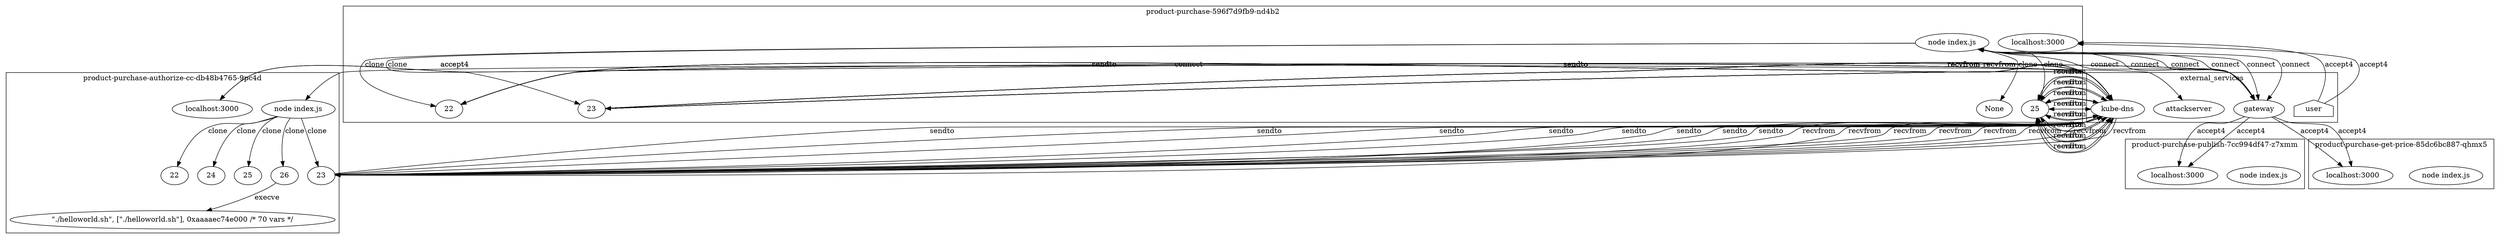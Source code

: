 digraph G {
	subgraph "cluster_ product-purchase-publish-7cc994df47-z7xmm " {
		label=" product-purchase-publish-7cc994df47-z7xmm "
		47143 [label="node index.js"]
		"product-purchase-publish_localhost_3000" [label="localhost:3000"]
		"product-purchase-publish_localhost_3000" [label="localhost:3000"]
	}
	subgraph "cluster_ product-purchase-authorize-cc-db48b4765-9pc4d " {
		label=" product-purchase-authorize-cc-db48b4765-9pc4d "
		48112 [label="node index.js"]
		"product-purchase-authorize-cc_localhost_3000" [label="localhost:3000"]
		"product-purchase-authorize-cc_localhost_3000" [label="localhost:3000"]
		48112 -> 52215 [label=clone]
		48112 -> 52213 [label=clone]
		48112 -> 52225 [label=clone]
		48112 -> 52221 [label=clone]
		48112 -> 52297 [label=clone]
		52215 [label=22]
		52213 [label=23]
		52225 [label=24]
		52221 [label=25]
		52297 [label=26]
		" product-purchase-authorize-cc-db48b4765-9pc4d _./helloworld.sh" [label="\"./helloworld.sh\", [\"./helloworld.sh\"], 0xaaaaec74e000 /* 70 vars */"]
		52297 -> " product-purchase-authorize-cc-db48b4765-9pc4d _./helloworld.sh" [label=execve]
	}
	subgraph "cluster_ product-purchase-596f7d9fb9-nd4b2 " {
		label=" product-purchase-596f7d9fb9-nd4b2 "
		49380 [label="node index.js"]
		"product-purchase_localhost_3000" [label="localhost:3000"]
		"product-purchase_localhost_3000" [label="localhost:3000"]
		49380 -> 52145 [label=clone]
		49380 -> 52140 [label=clone]
		49380 -> None [label=clone]
		49380 -> 52149 [label=clone]
		52145 [label=22]
		52140 [label=23]
		52149 [label=25]
	}
	subgraph "cluster_ product-purchase-get-price-85dc6bc887-qhmx5 " {
		label=" product-purchase-get-price-85dc6bc887-qhmx5 "
		50852 [label="node index.js"]
		"product-purchase-get-price_localhost_3000" [label="localhost:3000"]
		"product-purchase-get-price_localhost_3000" [label="localhost:3000"]
	}
	subgraph cluster_services {
		label=external_services
		user [shape=house]
		"10.107.89.58_8080" -> "product-purchase-publish_localhost_3000" [label=accept4]
		"10.107.89.58_8080" -> "product-purchase-publish_localhost_3000" [label=accept4]
		"10.107.89.58_8080" -> "product-purchase-authorize-cc_localhost_3000" [label=accept4]
		"10.107.89.58_8080" -> "product-purchase-authorize-cc_localhost_3000" [label=accept4]
		"10.110.228.142_8889" [label=attackserver]
		48112 -> "10.110.228.142_8889" [label=connect dir=both]
		"10.96.0.10_53" [label="kube-dns"]
		52213 -> "10.96.0.10_53" [label=sendto]
		"10.96.0.10_53" [label="kube-dns"]
		52213 -> "10.96.0.10_53" [label=sendto]
		"10.96.0.10_53" [label="kube-dns"]
		"10.96.0.10_53" -> 52213 [label=recvfrom]
		"10.96.0.10_53" [label="kube-dns"]
		"10.96.0.10_53" -> 52213 [label=recvfrom]
		"10.96.0.10_53" [label="kube-dns"]
		52213 -> "10.96.0.10_53" [label=sendto]
		"10.96.0.10_53" [label="kube-dns"]
		52213 -> "10.96.0.10_53" [label=sendto]
		"10.96.0.10_53" [label="kube-dns"]
		"10.96.0.10_53" -> 52213 [label=recvfrom]
		"10.96.0.10_53" [label="kube-dns"]
		"10.96.0.10_53" -> 52213 [label=recvfrom]
		"10.96.0.10_53" [label="kube-dns"]
		52213 -> "10.96.0.10_53" [label=sendto]
		"10.96.0.10_53" [label="kube-dns"]
		52213 -> "10.96.0.10_53" [label=sendto]
		"10.96.0.10_53" [label="kube-dns"]
		"10.96.0.10_53" -> 52213 [label=recvfrom]
		"10.96.0.10_53" [label="kube-dns"]
		"10.96.0.10_53" -> 52213 [label=recvfrom]
		"10.96.0.10_53" [label="kube-dns"]
		52213 -> "10.96.0.10_53" [label=sendto]
		"10.96.0.10_53" [label="kube-dns"]
		52213 -> "10.96.0.10_53" [label=sendto]
		"10.96.0.10_53" [label="kube-dns"]
		"10.96.0.10_53" -> 52213 [label=recvfrom]
		"10.96.0.10_53" [label="kube-dns"]
		"10.96.0.10_53" -> 52213 [label=recvfrom]
		user -> "product-purchase_localhost_3000" [label=accept4]
		user -> "product-purchase_localhost_3000" [label=accept4]
		"10.107.89.58_8080" [label=gateway]
		49380 -> "10.107.89.58_8080" [label=connect dir=both]
		"10.107.89.58_8080" [label=gateway]
		49380 -> "10.107.89.58_8080" [label=connect dir=both]
		"10.107.89.58_8080" [label=gateway]
		49380 -> "10.107.89.58_8080" [label=connect dir=both]
		"10.107.89.58_8080" [label=gateway]
		49380 -> "10.107.89.58_8080" [label=connect dir=both]
		"10.107.89.58_8080" [label=gateway]
		49380 -> "10.107.89.58_8080" [label=connect dir=both]
		"10.107.89.58_8080" [label=gateway]
		49380 -> "10.107.89.58_8080" [label=connect dir=both]
		"10.96.0.10_53" [label="kube-dns"]
		52145 -> "10.96.0.10_53" [label=sendto]
		"10.96.0.10_53" [label="kube-dns"]
		52145 -> "10.96.0.10_53" [label=sendto]
		"10.96.0.10_53" [label="kube-dns"]
		"10.96.0.10_53" -> 52145 [label=recvfrom]
		"10.96.0.10_53" [label="kube-dns"]
		"10.96.0.10_53" -> 52145 [label=recvfrom]
		"10.96.0.10_53" [label="kube-dns"]
		52145 -> "10.96.0.10_53" [label=sendto]
		"10.96.0.10_53" [label="kube-dns"]
		52145 -> "10.96.0.10_53" [label=sendto]
		"10.96.0.10_53" [label="kube-dns"]
		"10.96.0.10_53" -> 52145 [label=recvfrom]
		"10.96.0.10_53" [label="kube-dns"]
		"10.96.0.10_53" -> 52145 [label=recvfrom]
		"10.96.0.10_53" [label="kube-dns"]
		52145 -> "10.96.0.10_53" [label=sendto]
		"10.96.0.10_53" [label="kube-dns"]
		52145 -> "10.96.0.10_53" [label=sendto]
		"10.96.0.10_53" [label="kube-dns"]
		"10.96.0.10_53" -> 52145 [label=recvfrom]
		"10.96.0.10_53" [label="kube-dns"]
		"10.96.0.10_53" -> 52145 [label=recvfrom]
		"10.96.0.10_53" [label="kube-dns"]
		52145 -> "10.96.0.10_53" [label=sendto]
		"10.96.0.10_53" [label="kube-dns"]
		52145 -> "10.96.0.10_53" [label=sendto]
		"10.96.0.10_53" [label="kube-dns"]
		"10.96.0.10_53" -> 52145 [label=recvfrom]
		"10.96.0.10_53" [label="kube-dns"]
		"10.96.0.10_53" -> 52145 [label=recvfrom]
		"10.96.0.10_53" [label="kube-dns"]
		52140 -> "10.96.0.10_53" [label=sendto]
		"10.96.0.10_53" [label="kube-dns"]
		52140 -> "10.96.0.10_53" [label=sendto]
		"10.96.0.10_53" [label="kube-dns"]
		"10.96.0.10_53" -> 52140 [label=recvfrom]
		"10.96.0.10_53" [label="kube-dns"]
		"10.96.0.10_53" -> 52140 [label=recvfrom]
		"10.96.0.10_53" [label="kube-dns"]
		52140 -> "10.96.0.10_53" [label=sendto]
		"10.96.0.10_53" [label="kube-dns"]
		52140 -> "10.96.0.10_53" [label=sendto]
		"10.96.0.10_53" [label="kube-dns"]
		"10.96.0.10_53" -> 52140 [label=recvfrom]
		"10.96.0.10_53" [label="kube-dns"]
		"10.96.0.10_53" -> 52140 [label=recvfrom]
		"10.96.0.10_53" [label="kube-dns"]
		52140 -> "10.96.0.10_53" [label=sendto]
		"10.96.0.10_53" [label="kube-dns"]
		52140 -> "10.96.0.10_53" [label=sendto]
		"10.96.0.10_53" [label="kube-dns"]
		"10.96.0.10_53" -> 52140 [label=recvfrom]
		"10.96.0.10_53" [label="kube-dns"]
		"10.96.0.10_53" -> 52140 [label=recvfrom]
		"10.96.0.10_53" [label="kube-dns"]
		52140 -> "10.96.0.10_53" [label=sendto]
		"10.96.0.10_53" [label="kube-dns"]
		52140 -> "10.96.0.10_53" [label=sendto]
		"10.96.0.10_53" [label="kube-dns"]
		"10.96.0.10_53" -> 52140 [label=recvfrom]
		"10.96.0.10_53" [label="kube-dns"]
		"10.96.0.10_53" -> 52140 [label=recvfrom]
		"10.96.0.10_53" [label="kube-dns"]
		52140 -> "10.96.0.10_53" [label=sendto]
		"10.96.0.10_53" [label="kube-dns"]
		52140 -> "10.96.0.10_53" [label=sendto]
		"10.96.0.10_53" [label="kube-dns"]
		"10.96.0.10_53" -> 52140 [label=recvfrom]
		"10.96.0.10_53" [label="kube-dns"]
		"10.96.0.10_53" -> 52140 [label=recvfrom]
		"10.96.0.10_53" [label="kube-dns"]
		52140 -> "10.96.0.10_53" [label=sendto]
		"10.96.0.10_53" [label="kube-dns"]
		52140 -> "10.96.0.10_53" [label=sendto]
		"10.96.0.10_53" [label="kube-dns"]
		"10.96.0.10_53" -> 52140 [label=recvfrom]
		"10.96.0.10_53" [label="kube-dns"]
		"10.96.0.10_53" -> 52140 [label=recvfrom]
		"10.96.0.10_53" [label="kube-dns"]
		52140 -> "10.96.0.10_53" [label=sendto]
		"10.96.0.10_53" [label="kube-dns"]
		52140 -> "10.96.0.10_53" [label=sendto]
		"10.96.0.10_53" [label="kube-dns"]
		"10.96.0.10_53" -> 52140 [label=recvfrom]
		"10.96.0.10_53" [label="kube-dns"]
		"10.96.0.10_53" -> 52140 [label=recvfrom]
		"10.96.0.10_53" [label="kube-dns"]
		52140 -> "10.96.0.10_53" [label=sendto]
		"10.96.0.10_53" [label="kube-dns"]
		52140 -> "10.96.0.10_53" [label=sendto]
		"10.96.0.10_53" [label="kube-dns"]
		"10.96.0.10_53" -> 52140 [label=recvfrom]
		"10.96.0.10_53" [label="kube-dns"]
		"10.96.0.10_53" -> 52140 [label=recvfrom]
		"10.96.0.10_53" [label="kube-dns"]
		52149 -> "10.96.0.10_53" [label=sendto]
		"10.96.0.10_53" [label="kube-dns"]
		52149 -> "10.96.0.10_53" [label=sendto]
		"10.96.0.10_53" [label="kube-dns"]
		"10.96.0.10_53" -> 52149 [label=recvfrom]
		"10.96.0.10_53" [label="kube-dns"]
		"10.96.0.10_53" -> 52149 [label=recvfrom]
		"10.96.0.10_53" [label="kube-dns"]
		52149 -> "10.96.0.10_53" [label=sendto]
		"10.96.0.10_53" [label="kube-dns"]
		52149 -> "10.96.0.10_53" [label=sendto]
		"10.96.0.10_53" [label="kube-dns"]
		"10.96.0.10_53" -> 52149 [label=recvfrom]
		"10.96.0.10_53" [label="kube-dns"]
		"10.96.0.10_53" -> 52149 [label=recvfrom]
		"10.96.0.10_53" [label="kube-dns"]
		52149 -> "10.96.0.10_53" [label=sendto]
		"10.96.0.10_53" [label="kube-dns"]
		52149 -> "10.96.0.10_53" [label=sendto]
		"10.96.0.10_53" [label="kube-dns"]
		"10.96.0.10_53" -> 52149 [label=recvfrom]
		"10.96.0.10_53" [label="kube-dns"]
		"10.96.0.10_53" -> 52149 [label=recvfrom]
		"10.96.0.10_53" [label="kube-dns"]
		52149 -> "10.96.0.10_53" [label=sendto]
		"10.96.0.10_53" [label="kube-dns"]
		52149 -> "10.96.0.10_53" [label=sendto]
		"10.96.0.10_53" [label="kube-dns"]
		"10.96.0.10_53" -> 52149 [label=recvfrom]
		"10.96.0.10_53" [label="kube-dns"]
		"10.96.0.10_53" -> 52149 [label=recvfrom]
		"10.107.89.58_8080" -> "product-purchase-get-price_localhost_3000" [label=accept4]
		"10.107.89.58_8080" -> "product-purchase-get-price_localhost_3000" [label=accept4]
	}
}
